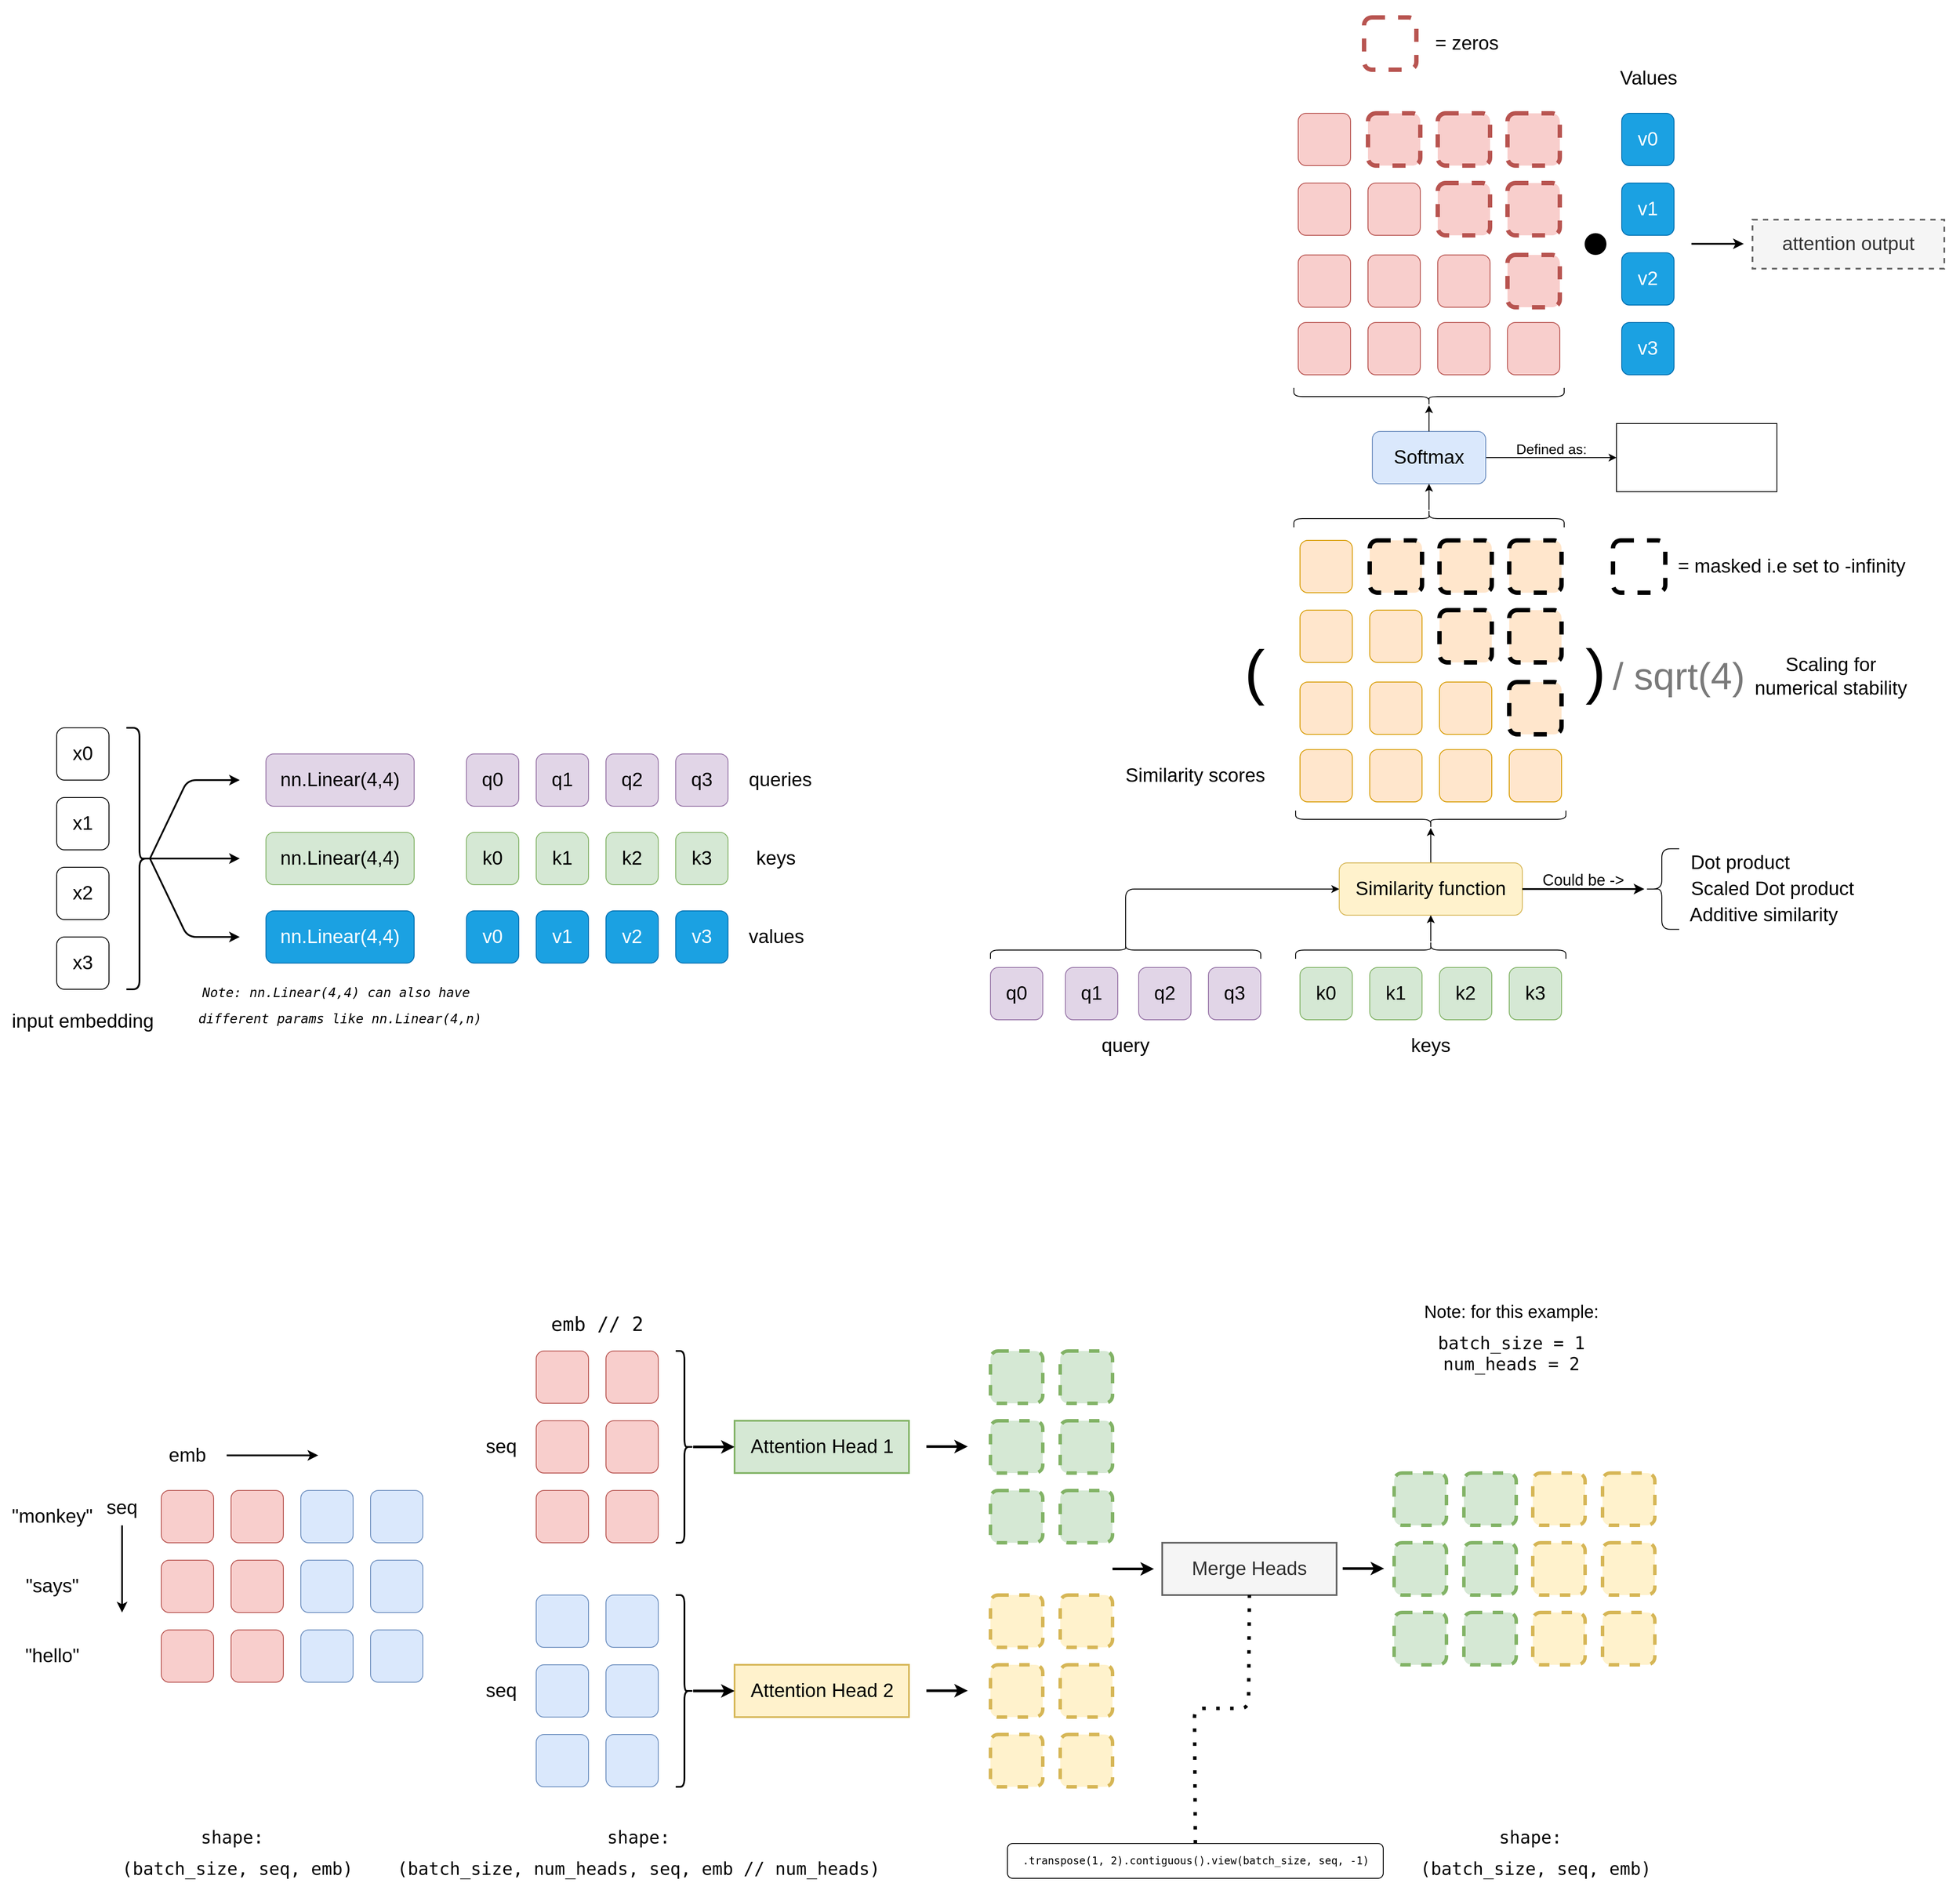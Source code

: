 <mxfile version="13.9.9" type="device"><diagram id="U6a5SQVY2aAp6YMw670A" name="Page-1"><mxGraphModel dx="4544" dy="2732" grid="1" gridSize="10" guides="1" tooltips="1" connect="1" arrows="1" fold="1" page="1" pageScale="1" pageWidth="850" pageHeight="1100" math="0" shadow="0"><root><mxCell id="0"/><mxCell id="1" parent="0"/><mxCell id="C1j43a5pEBbz7fXPKZ20-1" value="&lt;font style=&quot;font-size: 22px&quot;&gt;k1&lt;/font&gt;" style="rounded=1;whiteSpace=wrap;html=1;fillColor=#d5e8d4;strokeColor=#82b366;" parent="1" vertex="1"><mxGeometry x="381" y="280" width="60" height="60" as="geometry"/></mxCell><mxCell id="C1j43a5pEBbz7fXPKZ20-3" value="&lt;font style=&quot;font-size: 22px&quot;&gt;k0&lt;/font&gt;" style="rounded=1;whiteSpace=wrap;html=1;fillColor=#d5e8d4;strokeColor=#82b366;" parent="1" vertex="1"><mxGeometry x="301" y="280" width="60" height="60" as="geometry"/></mxCell><mxCell id="C1j43a5pEBbz7fXPKZ20-4" value="&lt;font style=&quot;font-size: 22px&quot;&gt;k2&lt;/font&gt;" style="rounded=1;whiteSpace=wrap;html=1;fillColor=#d5e8d4;strokeColor=#82b366;" parent="1" vertex="1"><mxGeometry x="461" y="280" width="60" height="60" as="geometry"/></mxCell><mxCell id="C1j43a5pEBbz7fXPKZ20-5" value="&lt;font style=&quot;font-size: 22px&quot;&gt;k3&lt;/font&gt;" style="rounded=1;whiteSpace=wrap;html=1;fillColor=#d5e8d4;strokeColor=#82b366;" parent="1" vertex="1"><mxGeometry x="541" y="280" width="60" height="60" as="geometry"/></mxCell><mxCell id="C1j43a5pEBbz7fXPKZ20-6" value="&lt;font style=&quot;font-size: 22px&quot;&gt;q3&lt;/font&gt;" style="rounded=1;whiteSpace=wrap;html=1;fillColor=#e1d5e7;strokeColor=#9673a6;" parent="1" vertex="1"><mxGeometry x="196" y="280" width="60" height="60" as="geometry"/></mxCell><mxCell id="C1j43a5pEBbz7fXPKZ20-18" value="" style="edgeStyle=orthogonalEdgeStyle;rounded=0;orthogonalLoop=1;jettySize=auto;html=1;" parent="1" source="C1j43a5pEBbz7fXPKZ20-7" target="C1j43a5pEBbz7fXPKZ20-17" edge="1"><mxGeometry relative="1" as="geometry"/></mxCell><mxCell id="C1j43a5pEBbz7fXPKZ20-7" value="&lt;font style=&quot;font-size: 22px&quot;&gt;Similarity function&lt;/font&gt;" style="rounded=1;whiteSpace=wrap;html=1;fillColor=#fff2cc;strokeColor=#d6b656;" parent="1" vertex="1"><mxGeometry x="346" y="160" width="210" height="60" as="geometry"/></mxCell><mxCell id="C1j43a5pEBbz7fXPKZ20-8" value="" style="endArrow=classic;html=1;entryX=0;entryY=0.5;entryDx=0;entryDy=0;exitX=0.1;exitY=0.5;exitDx=0;exitDy=0;exitPerimeter=0;" parent="1" source="CkfL1Dnhs4WvfnL2SdGQ-5" target="C1j43a5pEBbz7fXPKZ20-7" edge="1"><mxGeometry width="50" height="50" relative="1" as="geometry"><mxPoint x="396" y="260" as="sourcePoint"/><mxPoint x="446" y="210" as="targetPoint"/><Array as="points"><mxPoint x="101" y="190"/></Array></mxGeometry></mxCell><mxCell id="C1j43a5pEBbz7fXPKZ20-10" value="" style="edgeStyle=orthogonalEdgeStyle;rounded=0;orthogonalLoop=1;jettySize=auto;html=1;" parent="1" source="C1j43a5pEBbz7fXPKZ20-9" target="C1j43a5pEBbz7fXPKZ20-7" edge="1"><mxGeometry relative="1" as="geometry"/></mxCell><mxCell id="C1j43a5pEBbz7fXPKZ20-9" value="" style="shape=curlyBracket;whiteSpace=wrap;html=1;rounded=1;direction=south;" parent="1" vertex="1"><mxGeometry x="296" y="250" width="310" height="20" as="geometry"/></mxCell><mxCell id="C1j43a5pEBbz7fXPKZ20-12" value="" style="rounded=1;whiteSpace=wrap;html=1;fillColor=#ffe6cc;strokeColor=#d79b00;" parent="1" vertex="1"><mxGeometry x="301" y="30" width="60" height="60" as="geometry"/></mxCell><mxCell id="C1j43a5pEBbz7fXPKZ20-14" value="" style="rounded=1;whiteSpace=wrap;html=1;fillColor=#ffe6cc;strokeColor=#d79b00;" parent="1" vertex="1"><mxGeometry x="381" y="30" width="60" height="60" as="geometry"/></mxCell><mxCell id="C1j43a5pEBbz7fXPKZ20-15" value="" style="rounded=1;whiteSpace=wrap;html=1;fillColor=#ffe6cc;strokeColor=#d79b00;" parent="1" vertex="1"><mxGeometry x="461" y="30" width="60" height="60" as="geometry"/></mxCell><mxCell id="C1j43a5pEBbz7fXPKZ20-16" value="" style="rounded=1;whiteSpace=wrap;html=1;fillColor=#ffe6cc;strokeColor=#d79b00;" parent="1" vertex="1"><mxGeometry x="541" y="30" width="60" height="60" as="geometry"/></mxCell><mxCell id="C1j43a5pEBbz7fXPKZ20-17" value="" style="shape=curlyBracket;whiteSpace=wrap;html=1;rounded=1;direction=north;" parent="1" vertex="1"><mxGeometry x="296" y="100" width="310" height="20" as="geometry"/></mxCell><mxCell id="C1j43a5pEBbz7fXPKZ20-19" value="&lt;font style=&quot;font-size: 22px&quot;&gt;Similarity scores&lt;/font&gt;" style="text;html=1;strokeColor=none;fillColor=none;align=center;verticalAlign=middle;whiteSpace=wrap;rounded=0;" parent="1" vertex="1"><mxGeometry x="86" y="50" width="190" height="20" as="geometry"/></mxCell><mxCell id="C1j43a5pEBbz7fXPKZ20-21" value="&lt;font style=&quot;font-size: 22px&quot;&gt;query&lt;/font&gt;" style="text;html=1;strokeColor=none;fillColor=none;align=center;verticalAlign=middle;whiteSpace=wrap;rounded=0;" parent="1" vertex="1"><mxGeometry x="41" y="360" width="120" height="20" as="geometry"/></mxCell><mxCell id="C1j43a5pEBbz7fXPKZ20-22" value="&lt;font style=&quot;font-size: 22px&quot;&gt;keys&lt;/font&gt;" style="text;html=1;strokeColor=none;fillColor=none;align=center;verticalAlign=middle;whiteSpace=wrap;rounded=0;" parent="1" vertex="1"><mxGeometry x="391" y="360" width="120" height="20" as="geometry"/></mxCell><mxCell id="C1j43a5pEBbz7fXPKZ20-32" value="" style="edgeStyle=orthogonalEdgeStyle;rounded=0;orthogonalLoop=1;jettySize=auto;html=1;" parent="1" source="C1j43a5pEBbz7fXPKZ20-23" target="C1j43a5pEBbz7fXPKZ20-31" edge="1"><mxGeometry relative="1" as="geometry"/></mxCell><mxCell id="C1j43a5pEBbz7fXPKZ20-23" value="&lt;font style=&quot;font-size: 22px&quot;&gt;Softmax&lt;/font&gt;" style="rounded=1;whiteSpace=wrap;html=1;fillColor=#dae8fc;strokeColor=#6c8ebf;" parent="1" vertex="1"><mxGeometry x="384" y="-335" width="130" height="60" as="geometry"/></mxCell><mxCell id="C1j43a5pEBbz7fXPKZ20-24" value="" style="edgeStyle=orthogonalEdgeStyle;rounded=0;orthogonalLoop=1;jettySize=auto;html=1;entryX=0.5;entryY=1;entryDx=0;entryDy=0;" parent="1" source="C1j43a5pEBbz7fXPKZ20-25" target="C1j43a5pEBbz7fXPKZ20-23" edge="1"><mxGeometry relative="1" as="geometry"><mxPoint x="449" y="-275" as="targetPoint"/></mxGeometry></mxCell><mxCell id="C1j43a5pEBbz7fXPKZ20-25" value="" style="shape=curlyBracket;whiteSpace=wrap;html=1;rounded=1;direction=south;" parent="1" vertex="1"><mxGeometry x="294" y="-245" width="310" height="20" as="geometry"/></mxCell><mxCell id="C1j43a5pEBbz7fXPKZ20-31" value="" style="shape=image;verticalLabelPosition=bottom;labelBackgroundColor=#ffffff;verticalAlign=top;aspect=fixed;imageAspect=0;image=https://encrypted-tbn0.gstatic.com/images?q=tbn:ANd9GcTs37_s_vrjgI3x-ypdIEyIBBEuiSQdR1Re_A&amp;usqp=CAU;imageBorder=#000000;" parent="1" vertex="1"><mxGeometry x="664" y="-344.05" width="184" height="78.09" as="geometry"/></mxCell><mxCell id="C1j43a5pEBbz7fXPKZ20-33" value="&lt;font style=&quot;font-size: 22px&quot;&gt;v0&lt;/font&gt;" style="rounded=1;whiteSpace=wrap;html=1;fillColor=#1ba1e2;strokeColor=#006EAF;fontColor=#ffffff;" parent="1" vertex="1"><mxGeometry x="670" y="-700" width="60" height="60" as="geometry"/></mxCell><mxCell id="C1j43a5pEBbz7fXPKZ20-34" value="&lt;font style=&quot;font-size: 22px&quot;&gt;v1&lt;/font&gt;" style="rounded=1;whiteSpace=wrap;html=1;fillColor=#1ba1e2;strokeColor=#006EAF;fontColor=#ffffff;" parent="1" vertex="1"><mxGeometry x="670" y="-620" width="60" height="60" as="geometry"/></mxCell><mxCell id="C1j43a5pEBbz7fXPKZ20-35" value="&lt;font style=&quot;font-size: 22px&quot;&gt;v2&lt;/font&gt;" style="rounded=1;whiteSpace=wrap;html=1;fillColor=#1ba1e2;strokeColor=#006EAF;fontColor=#ffffff;" parent="1" vertex="1"><mxGeometry x="670" y="-540" width="60" height="60" as="geometry"/></mxCell><mxCell id="C1j43a5pEBbz7fXPKZ20-36" value="&lt;font style=&quot;font-size: 22px&quot;&gt;v3&lt;/font&gt;" style="rounded=1;whiteSpace=wrap;html=1;fillColor=#1ba1e2;strokeColor=#006EAF;fontColor=#ffffff;" parent="1" vertex="1"><mxGeometry x="670" y="-460" width="60" height="60" as="geometry"/></mxCell><mxCell id="C1j43a5pEBbz7fXPKZ20-37" value="&lt;font style=&quot;font-size: 22px&quot;&gt;Values&lt;/font&gt;" style="text;html=1;strokeColor=none;fillColor=none;align=center;verticalAlign=middle;whiteSpace=wrap;rounded=0;" parent="1" vertex="1"><mxGeometry x="606" y="-750" width="190" height="20" as="geometry"/></mxCell><mxCell id="C1j43a5pEBbz7fXPKZ20-62" value="" style="endArrow=classic;html=1;strokeWidth=2;" parent="1" edge="1"><mxGeometry width="50" height="50" relative="1" as="geometry"><mxPoint x="750" y="-550.3" as="sourcePoint"/><mxPoint x="810" y="-550.3" as="targetPoint"/></mxGeometry></mxCell><mxCell id="C1j43a5pEBbz7fXPKZ20-63" value="&lt;font style=&quot;font-size: 22px&quot;&gt;attention output&lt;/font&gt;" style="text;html=1;fillColor=#f5f5f5;align=center;verticalAlign=middle;whiteSpace=wrap;rounded=0;dashed=1;strokeColor=#666666;strokeWidth=2;fontColor=#333333;" parent="1" vertex="1"><mxGeometry x="820" y="-578" width="220" height="56.25" as="geometry"/></mxCell><mxCell id="C1j43a5pEBbz7fXPKZ20-64" value="" style="edgeStyle=orthogonalEdgeStyle;rounded=0;orthogonalLoop=1;jettySize=auto;html=1;exitX=0.5;exitY=0;exitDx=0;exitDy=0;" parent="1" source="C1j43a5pEBbz7fXPKZ20-23" target="C1j43a5pEBbz7fXPKZ20-65" edge="1"><mxGeometry relative="1" as="geometry"><mxPoint x="449" y="-355" as="sourcePoint"/></mxGeometry></mxCell><mxCell id="C1j43a5pEBbz7fXPKZ20-65" value="" style="shape=curlyBracket;whiteSpace=wrap;html=1;rounded=1;direction=north;" parent="1" vertex="1"><mxGeometry x="294" y="-385" width="310" height="20" as="geometry"/></mxCell><mxCell id="C1j43a5pEBbz7fXPKZ20-66" value="" style="endArrow=classic;html=1;strokeWidth=2;exitX=1;exitY=0.5;exitDx=0;exitDy=0;" parent="1" source="C1j43a5pEBbz7fXPKZ20-7" target="C1j43a5pEBbz7fXPKZ20-67" edge="1"><mxGeometry width="50" height="50" relative="1" as="geometry"><mxPoint x="906" y="130" as="sourcePoint"/><mxPoint x="666" y="190" as="targetPoint"/></mxGeometry></mxCell><mxCell id="C1j43a5pEBbz7fXPKZ20-67" value="" style="shape=curlyBracket;whiteSpace=wrap;html=1;rounded=1;direction=east;size=0.5;" parent="1" vertex="1"><mxGeometry x="696" y="143.75" width="40" height="92.5" as="geometry"/></mxCell><mxCell id="C1j43a5pEBbz7fXPKZ20-68" value="&lt;font style=&quot;font-size: 22px&quot;&gt;Dot product&lt;/font&gt;" style="text;html=1;strokeColor=none;fillColor=none;align=center;verticalAlign=middle;whiteSpace=wrap;rounded=0;dashed=1;" parent="1" vertex="1"><mxGeometry x="736" y="150" width="140" height="20" as="geometry"/></mxCell><mxCell id="C1j43a5pEBbz7fXPKZ20-69" value="&lt;font style=&quot;font-size: 22px&quot;&gt;Scaled Dot product&lt;/font&gt;" style="text;html=1;strokeColor=none;fillColor=none;align=center;verticalAlign=middle;whiteSpace=wrap;rounded=0;dashed=1;" parent="1" vertex="1"><mxGeometry x="726" y="180" width="234" height="20" as="geometry"/></mxCell><mxCell id="C1j43a5pEBbz7fXPKZ20-70" value="&lt;font style=&quot;font-size: 22px&quot;&gt;Additive similarity&lt;/font&gt;" style="text;html=1;strokeColor=none;fillColor=none;align=center;verticalAlign=middle;whiteSpace=wrap;rounded=0;dashed=1;" parent="1" vertex="1"><mxGeometry x="716" y="210" width="234" height="20" as="geometry"/></mxCell><mxCell id="C1j43a5pEBbz7fXPKZ20-71" value="&lt;font style=&quot;font-size: 18px&quot;&gt;Could be -&amp;gt;&lt;/font&gt;" style="text;html=1;strokeColor=none;fillColor=none;align=center;verticalAlign=middle;whiteSpace=wrap;rounded=0;dashed=1;" parent="1" vertex="1"><mxGeometry x="566" y="170" width="120" height="20" as="geometry"/></mxCell><mxCell id="C1j43a5pEBbz7fXPKZ20-72" value="&lt;font style=&quot;font-size: 16px&quot;&gt;Defined as:&lt;/font&gt;" style="text;html=1;strokeColor=none;fillColor=none;align=center;verticalAlign=middle;whiteSpace=wrap;rounded=0;dashed=1;" parent="1" vertex="1"><mxGeometry x="546.5" y="-325" width="85" height="20" as="geometry"/></mxCell><mxCell id="C1j43a5pEBbz7fXPKZ20-73" value="" style="rounded=0;whiteSpace=wrap;html=1;dashed=1;strokeWidth=2;fillColor=none;strokeColor=none;" parent="1" vertex="1"><mxGeometry x="-80" y="-830" width="1137" height="1240" as="geometry"/></mxCell><mxCell id="CkfL1Dnhs4WvfnL2SdGQ-1" value="&lt;font style=&quot;font-size: 22px&quot;&gt;q2&lt;/font&gt;" style="rounded=1;whiteSpace=wrap;html=1;fillColor=#e1d5e7;strokeColor=#9673a6;" parent="1" vertex="1"><mxGeometry x="116" y="280" width="60" height="60" as="geometry"/></mxCell><mxCell id="CkfL1Dnhs4WvfnL2SdGQ-2" value="&lt;font style=&quot;font-size: 22px&quot;&gt;q1&lt;/font&gt;" style="rounded=1;whiteSpace=wrap;html=1;fillColor=#e1d5e7;strokeColor=#9673a6;" parent="1" vertex="1"><mxGeometry x="32" y="280" width="60" height="60" as="geometry"/></mxCell><mxCell id="CkfL1Dnhs4WvfnL2SdGQ-3" value="&lt;font style=&quot;font-size: 22px&quot;&gt;q0&lt;/font&gt;" style="rounded=1;whiteSpace=wrap;html=1;fillColor=#e1d5e7;strokeColor=#9673a6;" parent="1" vertex="1"><mxGeometry x="-54" y="280" width="60" height="60" as="geometry"/></mxCell><mxCell id="CkfL1Dnhs4WvfnL2SdGQ-5" value="" style="shape=curlyBracket;whiteSpace=wrap;html=1;rounded=1;direction=south;" parent="1" vertex="1"><mxGeometry x="-54" y="250" width="310" height="20" as="geometry"/></mxCell><mxCell id="CkfL1Dnhs4WvfnL2SdGQ-7" value="&lt;font style=&quot;font-size: 22px&quot;&gt;x3&lt;/font&gt;" style="rounded=1;whiteSpace=wrap;html=1;direction=south;" parent="1" vertex="1"><mxGeometry x="-1125" y="245" width="60" height="60" as="geometry"/></mxCell><mxCell id="CkfL1Dnhs4WvfnL2SdGQ-8" value="&lt;font style=&quot;font-size: 22px&quot;&gt;x2&lt;/font&gt;" style="rounded=1;whiteSpace=wrap;html=1;direction=south;" parent="1" vertex="1"><mxGeometry x="-1125" y="165" width="60" height="60" as="geometry"/></mxCell><mxCell id="CkfL1Dnhs4WvfnL2SdGQ-9" value="&lt;font style=&quot;font-size: 22px&quot;&gt;x1&lt;/font&gt;" style="rounded=1;whiteSpace=wrap;html=1;direction=south;" parent="1" vertex="1"><mxGeometry x="-1125" y="85" width="60" height="60" as="geometry"/></mxCell><mxCell id="CkfL1Dnhs4WvfnL2SdGQ-10" value="&lt;font style=&quot;font-size: 22px&quot;&gt;x0&lt;/font&gt;" style="rounded=1;whiteSpace=wrap;html=1;direction=south;" parent="1" vertex="1"><mxGeometry x="-1125" y="5" width="60" height="60" as="geometry"/></mxCell><mxCell id="CkfL1Dnhs4WvfnL2SdGQ-19" value="&lt;font style=&quot;font-size: 22px&quot;&gt;v0&lt;/font&gt;" style="rounded=1;whiteSpace=wrap;html=1;fillColor=#1ba1e2;strokeColor=#006EAF;fontColor=#ffffff;" parent="1" vertex="1"><mxGeometry x="-655" y="215" width="60" height="60" as="geometry"/></mxCell><mxCell id="CkfL1Dnhs4WvfnL2SdGQ-20" value="&lt;font style=&quot;font-size: 22px&quot;&gt;v1&lt;/font&gt;" style="rounded=1;whiteSpace=wrap;html=1;fillColor=#1ba1e2;strokeColor=#006EAF;fontColor=#ffffff;" parent="1" vertex="1"><mxGeometry x="-575" y="215" width="60" height="60" as="geometry"/></mxCell><mxCell id="CkfL1Dnhs4WvfnL2SdGQ-21" value="&lt;font style=&quot;font-size: 22px&quot;&gt;v2&lt;/font&gt;" style="rounded=1;whiteSpace=wrap;html=1;fillColor=#1ba1e2;strokeColor=#006EAF;fontColor=#ffffff;" parent="1" vertex="1"><mxGeometry x="-495" y="215" width="60" height="60" as="geometry"/></mxCell><mxCell id="CkfL1Dnhs4WvfnL2SdGQ-22" value="&lt;font style=&quot;font-size: 22px&quot;&gt;v3&lt;/font&gt;" style="rounded=1;whiteSpace=wrap;html=1;fillColor=#1ba1e2;strokeColor=#006EAF;fontColor=#ffffff;" parent="1" vertex="1"><mxGeometry x="-415" y="215" width="60" height="60" as="geometry"/></mxCell><mxCell id="CkfL1Dnhs4WvfnL2SdGQ-23" value="&lt;font style=&quot;font-size: 22px&quot;&gt;k1&lt;/font&gt;" style="rounded=1;whiteSpace=wrap;html=1;fillColor=#d5e8d4;strokeColor=#82b366;" parent="1" vertex="1"><mxGeometry x="-575" y="125" width="60" height="60" as="geometry"/></mxCell><mxCell id="CkfL1Dnhs4WvfnL2SdGQ-24" value="&lt;font style=&quot;font-size: 22px&quot;&gt;k0&lt;/font&gt;" style="rounded=1;whiteSpace=wrap;html=1;fillColor=#d5e8d4;strokeColor=#82b366;" parent="1" vertex="1"><mxGeometry x="-655" y="125" width="60" height="60" as="geometry"/></mxCell><mxCell id="CkfL1Dnhs4WvfnL2SdGQ-25" value="&lt;font style=&quot;font-size: 22px&quot;&gt;k2&lt;/font&gt;" style="rounded=1;whiteSpace=wrap;html=1;fillColor=#d5e8d4;strokeColor=#82b366;" parent="1" vertex="1"><mxGeometry x="-495" y="125" width="60" height="60" as="geometry"/></mxCell><mxCell id="CkfL1Dnhs4WvfnL2SdGQ-26" value="&lt;font style=&quot;font-size: 22px&quot;&gt;k3&lt;/font&gt;" style="rounded=1;whiteSpace=wrap;html=1;fillColor=#d5e8d4;strokeColor=#82b366;" parent="1" vertex="1"><mxGeometry x="-415" y="125" width="60" height="60" as="geometry"/></mxCell><mxCell id="CkfL1Dnhs4WvfnL2SdGQ-27" value="&lt;font style=&quot;font-size: 22px&quot;&gt;q3&lt;/font&gt;" style="rounded=1;whiteSpace=wrap;html=1;fillColor=#e1d5e7;strokeColor=#9673a6;" parent="1" vertex="1"><mxGeometry x="-415" y="35" width="60" height="60" as="geometry"/></mxCell><mxCell id="CkfL1Dnhs4WvfnL2SdGQ-28" value="&lt;font style=&quot;font-size: 22px&quot;&gt;q2&lt;/font&gt;" style="rounded=1;whiteSpace=wrap;html=1;fillColor=#e1d5e7;strokeColor=#9673a6;" parent="1" vertex="1"><mxGeometry x="-495" y="35" width="60" height="60" as="geometry"/></mxCell><mxCell id="CkfL1Dnhs4WvfnL2SdGQ-29" value="&lt;font style=&quot;font-size: 22px&quot;&gt;q1&lt;/font&gt;" style="rounded=1;whiteSpace=wrap;html=1;fillColor=#e1d5e7;strokeColor=#9673a6;" parent="1" vertex="1"><mxGeometry x="-575" y="35" width="60" height="60" as="geometry"/></mxCell><mxCell id="CkfL1Dnhs4WvfnL2SdGQ-30" value="&lt;font style=&quot;font-size: 22px&quot;&gt;q0&lt;/font&gt;" style="rounded=1;whiteSpace=wrap;html=1;fillColor=#e1d5e7;strokeColor=#9673a6;" parent="1" vertex="1"><mxGeometry x="-655" y="35" width="60" height="60" as="geometry"/></mxCell><mxCell id="CkfL1Dnhs4WvfnL2SdGQ-31" value="&lt;span style=&quot;font-size: 22px&quot;&gt;nn.Linear(4,4)&lt;/span&gt;" style="rounded=1;whiteSpace=wrap;html=1;fillColor=#e1d5e7;strokeColor=#9673a6;" parent="1" vertex="1"><mxGeometry x="-885" y="35" width="170" height="60" as="geometry"/></mxCell><mxCell id="CkfL1Dnhs4WvfnL2SdGQ-33" value="&lt;span style=&quot;font-size: 22px&quot;&gt;nn.Linear(4,4)&lt;/span&gt;" style="rounded=1;whiteSpace=wrap;html=1;fillColor=#d5e8d4;strokeColor=#82b366;" parent="1" vertex="1"><mxGeometry x="-885" y="125" width="170" height="60" as="geometry"/></mxCell><mxCell id="CkfL1Dnhs4WvfnL2SdGQ-34" value="&lt;span style=&quot;font-size: 22px&quot;&gt;nn.Linear(4,4)&lt;/span&gt;" style="rounded=1;whiteSpace=wrap;html=1;fillColor=#1ba1e2;strokeColor=#006EAF;fontColor=#ffffff;" parent="1" vertex="1"><mxGeometry x="-885" y="215" width="170" height="60" as="geometry"/></mxCell><mxCell id="CkfL1Dnhs4WvfnL2SdGQ-35" value="" style="shape=curlyBracket;whiteSpace=wrap;html=1;rounded=1;direction=west;strokeWidth=2;" parent="1" vertex="1"><mxGeometry x="-1045" y="5" width="30" height="300" as="geometry"/></mxCell><mxCell id="CkfL1Dnhs4WvfnL2SdGQ-36" value="" style="endArrow=classic;html=1;exitX=0.1;exitY=0.5;exitDx=0;exitDy=0;exitPerimeter=0;strokeWidth=2;" parent="1" source="CkfL1Dnhs4WvfnL2SdGQ-35" edge="1"><mxGeometry width="50" height="50" relative="1" as="geometry"><mxPoint x="-815" y="255" as="sourcePoint"/><mxPoint x="-915" y="65" as="targetPoint"/><Array as="points"><mxPoint x="-975" y="65"/></Array></mxGeometry></mxCell><mxCell id="CkfL1Dnhs4WvfnL2SdGQ-37" value="" style="endArrow=classic;html=1;exitX=0.1;exitY=0.5;exitDx=0;exitDy=0;exitPerimeter=0;strokeWidth=2;" parent="1" source="CkfL1Dnhs4WvfnL2SdGQ-35" edge="1"><mxGeometry width="50" height="50" relative="1" as="geometry"><mxPoint x="-815" y="255" as="sourcePoint"/><mxPoint x="-915" y="155" as="targetPoint"/></mxGeometry></mxCell><mxCell id="CkfL1Dnhs4WvfnL2SdGQ-38" value="" style="endArrow=classic;html=1;strokeWidth=2;exitX=0.1;exitY=0.5;exitDx=0;exitDy=0;exitPerimeter=0;" parent="1" source="CkfL1Dnhs4WvfnL2SdGQ-35" edge="1"><mxGeometry width="50" height="50" relative="1" as="geometry"><mxPoint x="-1022" y="155" as="sourcePoint"/><mxPoint x="-915" y="245" as="targetPoint"/><Array as="points"><mxPoint x="-975" y="245"/></Array></mxGeometry></mxCell><mxCell id="CkfL1Dnhs4WvfnL2SdGQ-39" value="&lt;font style=&quot;font-size: 22px&quot;&gt;input embedding&lt;br&gt;&lt;br&gt;&lt;/font&gt;" style="text;html=1;strokeColor=none;fillColor=none;align=center;verticalAlign=middle;whiteSpace=wrap;rounded=0;" parent="1" vertex="1"><mxGeometry x="-1185" y="330" width="180" height="50" as="geometry"/></mxCell><mxCell id="CkfL1Dnhs4WvfnL2SdGQ-40" value="&lt;font style=&quot;font-size: 22px&quot;&gt;values&lt;/font&gt;" style="text;html=1;strokeColor=none;fillColor=none;align=center;verticalAlign=middle;whiteSpace=wrap;rounded=0;" parent="1" vertex="1"><mxGeometry x="-347.5" y="235" width="95" height="20" as="geometry"/></mxCell><mxCell id="CkfL1Dnhs4WvfnL2SdGQ-41" value="&lt;font style=&quot;font-size: 22px&quot;&gt;queries&lt;/font&gt;" style="text;html=1;strokeColor=none;fillColor=none;align=center;verticalAlign=middle;whiteSpace=wrap;rounded=0;" parent="1" vertex="1"><mxGeometry x="-355" y="55" width="120" height="20" as="geometry"/></mxCell><mxCell id="CkfL1Dnhs4WvfnL2SdGQ-42" value="&lt;font style=&quot;font-size: 22px&quot;&gt;keys&lt;/font&gt;" style="text;html=1;strokeColor=none;fillColor=none;align=center;verticalAlign=middle;whiteSpace=wrap;rounded=0;" parent="1" vertex="1"><mxGeometry x="-360" y="145" width="120" height="20" as="geometry"/></mxCell><mxCell id="CkfL1Dnhs4WvfnL2SdGQ-45" value="" style="rounded=0;whiteSpace=wrap;html=1;dashed=1;strokeWidth=2;fillColor=none;strokeColor=none;" parent="1" vertex="1"><mxGeometry x="-1190" y="-20" width="950" height="400" as="geometry"/></mxCell><mxCell id="CkfL1Dnhs4WvfnL2SdGQ-47" value="&lt;pre&gt;&lt;font size=&quot;1&quot;&gt;&lt;i style=&quot;font-size: 15px&quot;&gt;Note: nn.Linear(4,4) can also have &lt;/i&gt;&lt;/font&gt;&lt;/pre&gt;&lt;pre&gt;&lt;font size=&quot;1&quot;&gt;&lt;i style=&quot;font-size: 15px&quot;&gt;different params like nn.Linear(4,n)&lt;/i&gt;&lt;/font&gt;&lt;/pre&gt;" style="text;html=1;strokeColor=none;fillColor=none;align=center;verticalAlign=middle;whiteSpace=wrap;rounded=0;" parent="1" vertex="1"><mxGeometry x="-973.75" y="292.5" width="347.5" height="60" as="geometry"/></mxCell><mxCell id="CkfL1Dnhs4WvfnL2SdGQ-48" value="&lt;font style=&quot;font-size: 70px&quot;&gt;(&lt;/font&gt;" style="text;html=1;strokeColor=none;fillColor=none;align=center;verticalAlign=middle;whiteSpace=wrap;rounded=0;" parent="1" vertex="1"><mxGeometry x="228.5" y="-100" width="40" height="80" as="geometry"/></mxCell><mxCell id="CkfL1Dnhs4WvfnL2SdGQ-49" value="&lt;font style=&quot;font-size: 70px&quot;&gt;)&lt;/font&gt;" style="text;html=1;strokeColor=none;fillColor=none;align=center;verticalAlign=middle;whiteSpace=wrap;rounded=0;direction=west;" parent="1" vertex="1"><mxGeometry x="620" y="-96.25" width="40" height="70" as="geometry"/></mxCell><mxCell id="CkfL1Dnhs4WvfnL2SdGQ-50" value="&lt;font style=&quot;font-size: 44px&quot; color=&quot;#7a7a7a&quot;&gt;/ sqrt(4)&lt;/font&gt;" style="text;html=1;strokeColor=none;fillColor=none;align=center;verticalAlign=middle;whiteSpace=wrap;rounded=0;" parent="1" vertex="1"><mxGeometry x="642.5" y="-83.75" width="185" height="60" as="geometry"/></mxCell><mxCell id="CkfL1Dnhs4WvfnL2SdGQ-51" value="&lt;font style=&quot;font-size: 22px&quot;&gt;Scaling for numerical stability&lt;/font&gt;" style="text;html=1;strokeColor=none;fillColor=none;align=center;verticalAlign=middle;whiteSpace=wrap;rounded=0;" parent="1" vertex="1"><mxGeometry x="815" y="-83.75" width="190" height="60" as="geometry"/></mxCell><mxCell id="CkfL1Dnhs4WvfnL2SdGQ-52" value="" style="rounded=1;whiteSpace=wrap;html=1;fillColor=#dae8fc;strokeColor=#6c8ebf;" parent="1" vertex="1"><mxGeometry x="-765" y="880" width="60" height="60" as="geometry"/></mxCell><mxCell id="CkfL1Dnhs4WvfnL2SdGQ-53" value="" style="rounded=1;whiteSpace=wrap;html=1;fillColor=#dae8fc;strokeColor=#6c8ebf;" parent="1" vertex="1"><mxGeometry x="-845" y="880" width="60" height="60" as="geometry"/></mxCell><mxCell id="CkfL1Dnhs4WvfnL2SdGQ-54" value="" style="rounded=1;whiteSpace=wrap;html=1;fillColor=#f8cecc;strokeColor=#b85450;" parent="1" vertex="1"><mxGeometry x="-925" y="880" width="60" height="60" as="geometry"/></mxCell><mxCell id="CkfL1Dnhs4WvfnL2SdGQ-55" value="" style="rounded=1;whiteSpace=wrap;html=1;fillColor=#f8cecc;strokeColor=#b85450;" parent="1" vertex="1"><mxGeometry x="-1005" y="880" width="60" height="60" as="geometry"/></mxCell><mxCell id="CkfL1Dnhs4WvfnL2SdGQ-56" value="" style="rounded=1;whiteSpace=wrap;html=1;fillColor=#dae8fc;strokeColor=#6c8ebf;" parent="1" vertex="1"><mxGeometry x="-765" y="960" width="60" height="60" as="geometry"/></mxCell><mxCell id="CkfL1Dnhs4WvfnL2SdGQ-57" value="" style="rounded=1;whiteSpace=wrap;html=1;fillColor=#dae8fc;strokeColor=#6c8ebf;" parent="1" vertex="1"><mxGeometry x="-845" y="960" width="60" height="60" as="geometry"/></mxCell><mxCell id="CkfL1Dnhs4WvfnL2SdGQ-58" value="" style="rounded=1;whiteSpace=wrap;html=1;fillColor=#f8cecc;strokeColor=#b85450;" parent="1" vertex="1"><mxGeometry x="-925" y="960" width="60" height="60" as="geometry"/></mxCell><mxCell id="CkfL1Dnhs4WvfnL2SdGQ-59" value="" style="rounded=1;whiteSpace=wrap;html=1;fillColor=#f8cecc;strokeColor=#b85450;" parent="1" vertex="1"><mxGeometry x="-1005" y="960" width="60" height="60" as="geometry"/></mxCell><mxCell id="CkfL1Dnhs4WvfnL2SdGQ-60" value="" style="rounded=1;whiteSpace=wrap;html=1;fillColor=#dae8fc;strokeColor=#6c8ebf;" parent="1" vertex="1"><mxGeometry x="-765" y="1040" width="60" height="60" as="geometry"/></mxCell><mxCell id="CkfL1Dnhs4WvfnL2SdGQ-61" value="" style="rounded=1;whiteSpace=wrap;html=1;fillColor=#dae8fc;strokeColor=#6c8ebf;" parent="1" vertex="1"><mxGeometry x="-845" y="1040" width="60" height="60" as="geometry"/></mxCell><mxCell id="CkfL1Dnhs4WvfnL2SdGQ-62" value="" style="rounded=1;whiteSpace=wrap;html=1;fillColor=#f8cecc;strokeColor=#b85450;" parent="1" vertex="1"><mxGeometry x="-925" y="1040" width="60" height="60" as="geometry"/></mxCell><mxCell id="CkfL1Dnhs4WvfnL2SdGQ-63" value="" style="rounded=1;whiteSpace=wrap;html=1;fillColor=#f8cecc;strokeColor=#b85450;" parent="1" vertex="1"><mxGeometry x="-1005" y="1040" width="60" height="60" as="geometry"/></mxCell><mxCell id="CkfL1Dnhs4WvfnL2SdGQ-68" value="&lt;font style=&quot;font-size: 22px&quot;&gt;seq&lt;/font&gt;" style="text;html=1;strokeColor=none;fillColor=none;align=center;verticalAlign=middle;whiteSpace=wrap;rounded=0;direction=west;" parent="1" vertex="1"><mxGeometry x="-1070" y="890" width="40" height="20" as="geometry"/></mxCell><mxCell id="CkfL1Dnhs4WvfnL2SdGQ-69" value="" style="endArrow=classic;html=1;strokeWidth=2;" parent="1" edge="1"><mxGeometry width="50" height="50" relative="1" as="geometry"><mxPoint x="-1050" y="920" as="sourcePoint"/><mxPoint x="-1050" y="1020" as="targetPoint"/></mxGeometry></mxCell><mxCell id="CkfL1Dnhs4WvfnL2SdGQ-70" value="&lt;font style=&quot;font-size: 22px&quot;&gt;emb&lt;/font&gt;" style="text;html=1;strokeColor=none;fillColor=none;align=center;verticalAlign=middle;whiteSpace=wrap;rounded=0;direction=west;" parent="1" vertex="1"><mxGeometry x="-995" y="830" width="40" height="20" as="geometry"/></mxCell><mxCell id="CkfL1Dnhs4WvfnL2SdGQ-71" value="" style="endArrow=classic;html=1;strokeWidth=2;" parent="1" edge="1"><mxGeometry width="50" height="50" relative="1" as="geometry"><mxPoint x="-930" y="839.76" as="sourcePoint"/><mxPoint x="-825" y="839.76" as="targetPoint"/></mxGeometry></mxCell><mxCell id="CkfL1Dnhs4WvfnL2SdGQ-196" value="" style="rounded=1;whiteSpace=wrap;html=1;fillColor=#dae8fc;strokeColor=#6c8ebf;" parent="1" vertex="1"><mxGeometry x="-495" y="1000" width="60" height="60" as="geometry"/></mxCell><mxCell id="CkfL1Dnhs4WvfnL2SdGQ-197" value="" style="rounded=1;whiteSpace=wrap;html=1;fillColor=#dae8fc;strokeColor=#6c8ebf;" parent="1" vertex="1"><mxGeometry x="-575" y="1000" width="60" height="60" as="geometry"/></mxCell><mxCell id="CkfL1Dnhs4WvfnL2SdGQ-198" value="" style="rounded=1;whiteSpace=wrap;html=1;fillColor=#dae8fc;strokeColor=#6c8ebf;" parent="1" vertex="1"><mxGeometry x="-495" y="1080" width="60" height="60" as="geometry"/></mxCell><mxCell id="CkfL1Dnhs4WvfnL2SdGQ-199" value="" style="rounded=1;whiteSpace=wrap;html=1;fillColor=#dae8fc;strokeColor=#6c8ebf;" parent="1" vertex="1"><mxGeometry x="-575" y="1080" width="60" height="60" as="geometry"/></mxCell><mxCell id="CkfL1Dnhs4WvfnL2SdGQ-200" value="" style="rounded=1;whiteSpace=wrap;html=1;fillColor=#dae8fc;strokeColor=#6c8ebf;" parent="1" vertex="1"><mxGeometry x="-495" y="1160" width="60" height="60" as="geometry"/></mxCell><mxCell id="CkfL1Dnhs4WvfnL2SdGQ-201" value="" style="rounded=1;whiteSpace=wrap;html=1;fillColor=#dae8fc;strokeColor=#6c8ebf;" parent="1" vertex="1"><mxGeometry x="-575" y="1160" width="60" height="60" as="geometry"/></mxCell><mxCell id="CkfL1Dnhs4WvfnL2SdGQ-202" value="" style="rounded=1;whiteSpace=wrap;html=1;fillColor=#f8cecc;strokeColor=#b85450;" parent="1" vertex="1"><mxGeometry x="-495" y="720" width="60" height="60" as="geometry"/></mxCell><mxCell id="CkfL1Dnhs4WvfnL2SdGQ-203" value="" style="rounded=1;whiteSpace=wrap;html=1;fillColor=#f8cecc;strokeColor=#b85450;" parent="1" vertex="1"><mxGeometry x="-575" y="720" width="60" height="60" as="geometry"/></mxCell><mxCell id="CkfL1Dnhs4WvfnL2SdGQ-204" value="" style="rounded=1;whiteSpace=wrap;html=1;fillColor=#f8cecc;strokeColor=#b85450;" parent="1" vertex="1"><mxGeometry x="-495" y="800" width="60" height="60" as="geometry"/></mxCell><mxCell id="CkfL1Dnhs4WvfnL2SdGQ-205" value="" style="rounded=1;whiteSpace=wrap;html=1;fillColor=#f8cecc;strokeColor=#b85450;" parent="1" vertex="1"><mxGeometry x="-575" y="800" width="60" height="60" as="geometry"/></mxCell><mxCell id="CkfL1Dnhs4WvfnL2SdGQ-206" value="" style="rounded=1;whiteSpace=wrap;html=1;fillColor=#f8cecc;strokeColor=#b85450;" parent="1" vertex="1"><mxGeometry x="-495" y="880" width="60" height="60" as="geometry"/></mxCell><mxCell id="CkfL1Dnhs4WvfnL2SdGQ-207" value="" style="rounded=1;whiteSpace=wrap;html=1;fillColor=#f8cecc;strokeColor=#b85450;" parent="1" vertex="1"><mxGeometry x="-575" y="880" width="60" height="60" as="geometry"/></mxCell><mxCell id="CkfL1Dnhs4WvfnL2SdGQ-208" value="&lt;pre&gt;&lt;font style=&quot;font-size: 22px&quot;&gt;emb // 2&lt;/font&gt;&lt;/pre&gt;" style="text;html=1;strokeColor=none;fillColor=none;align=center;verticalAlign=middle;whiteSpace=wrap;rounded=0;direction=west;" parent="1" vertex="1"><mxGeometry x="-560" y="680" width="110" height="20" as="geometry"/></mxCell><mxCell id="CkfL1Dnhs4WvfnL2SdGQ-210" value="&lt;font style=&quot;font-size: 22px&quot;&gt;seq&lt;/font&gt;" style="text;html=1;strokeColor=none;fillColor=none;align=center;verticalAlign=middle;whiteSpace=wrap;rounded=0;direction=west;" parent="1" vertex="1"><mxGeometry x="-635" y="820" width="40" height="20" as="geometry"/></mxCell><mxCell id="CkfL1Dnhs4WvfnL2SdGQ-211" value="&lt;font style=&quot;font-size: 22px&quot;&gt;seq&lt;/font&gt;" style="text;html=1;strokeColor=none;fillColor=none;align=center;verticalAlign=middle;whiteSpace=wrap;rounded=0;direction=west;" parent="1" vertex="1"><mxGeometry x="-635" y="1100" width="40" height="20" as="geometry"/></mxCell><mxCell id="CkfL1Dnhs4WvfnL2SdGQ-212" value="&lt;font style=&quot;font-size: 22px&quot;&gt;Attention Head 1&lt;/font&gt;" style="rounded=0;whiteSpace=wrap;html=1;strokeWidth=2;fillColor=#d5e8d4;strokeColor=#82b366;" parent="1" vertex="1"><mxGeometry x="-347.5" y="800" width="200" height="60" as="geometry"/></mxCell><mxCell id="CkfL1Dnhs4WvfnL2SdGQ-213" value="&lt;font style=&quot;font-size: 22px&quot;&gt;Attention Head 2&lt;/font&gt;" style="rounded=0;whiteSpace=wrap;html=1;strokeWidth=2;fillColor=#fff2cc;strokeColor=#d6b656;" parent="1" vertex="1"><mxGeometry x="-347.5" y="1080" width="200" height="60" as="geometry"/></mxCell><mxCell id="CkfL1Dnhs4WvfnL2SdGQ-215" value="&lt;font style=&quot;font-size: 20px&quot;&gt;Note: for this example:&lt;br&gt;&lt;/font&gt;&lt;pre&gt;&lt;font style=&quot;font-size: 20px&quot;&gt;batch_size = 1&lt;br&gt;&lt;/font&gt;&lt;font style=&quot;font-size: 20px&quot;&gt;num_heads = 2&lt;/font&gt;&lt;/pre&gt;" style="text;html=1;strokeColor=none;fillColor=none;align=center;verticalAlign=middle;whiteSpace=wrap;rounded=0;" parent="1" vertex="1"><mxGeometry x="371" y="670" width="345" height="80" as="geometry"/></mxCell><mxCell id="CkfL1Dnhs4WvfnL2SdGQ-218" value="" style="edgeStyle=orthogonalEdgeStyle;rounded=0;orthogonalLoop=1;jettySize=auto;html=1;strokeWidth=3;" parent="1" source="CkfL1Dnhs4WvfnL2SdGQ-216" target="CkfL1Dnhs4WvfnL2SdGQ-212" edge="1"><mxGeometry relative="1" as="geometry"/></mxCell><mxCell id="CkfL1Dnhs4WvfnL2SdGQ-216" value="" style="shape=curlyBracket;whiteSpace=wrap;html=1;rounded=1;strokeWidth=2;direction=west;" parent="1" vertex="1"><mxGeometry x="-415" y="720" width="20" height="220" as="geometry"/></mxCell><mxCell id="CkfL1Dnhs4WvfnL2SdGQ-220" value="" style="edgeStyle=orthogonalEdgeStyle;rounded=0;orthogonalLoop=1;jettySize=auto;html=1;strokeWidth=3;" parent="1" source="CkfL1Dnhs4WvfnL2SdGQ-219" target="CkfL1Dnhs4WvfnL2SdGQ-213" edge="1"><mxGeometry relative="1" as="geometry"/></mxCell><mxCell id="CkfL1Dnhs4WvfnL2SdGQ-219" value="" style="shape=curlyBracket;whiteSpace=wrap;html=1;rounded=1;strokeWidth=2;direction=west;" parent="1" vertex="1"><mxGeometry x="-415" y="1000" width="20" height="220" as="geometry"/></mxCell><mxCell id="CkfL1Dnhs4WvfnL2SdGQ-222" value="&lt;pre&gt;&lt;font style=&quot;font-size: 20px&quot;&gt;shape: &lt;/font&gt;&lt;/pre&gt;&lt;pre&gt;&lt;font style=&quot;font-size: 20px&quot;&gt;(batch_size, seq, emb)&lt;/font&gt;&lt;/pre&gt;" style="text;html=1;strokeColor=none;fillColor=none;align=center;verticalAlign=middle;whiteSpace=wrap;rounded=0;" parent="1" vertex="1"><mxGeometry x="-1050" y="1270" width="265" height="50" as="geometry"/></mxCell><mxCell id="CkfL1Dnhs4WvfnL2SdGQ-223" value="&lt;pre&gt;&lt;font style=&quot;font-size: 20px&quot;&gt;shape:&lt;/font&gt;&lt;/pre&gt;&lt;pre&gt;&lt;font style=&quot;font-size: 20px&quot;&gt;(batch_size, num_heads, seq, emb // num_heads)&lt;/font&gt;&lt;/pre&gt;" style="text;html=1;strokeColor=none;fillColor=none;align=center;verticalAlign=middle;whiteSpace=wrap;rounded=0;" parent="1" vertex="1"><mxGeometry x="-730" y="1265" width="545" height="60" as="geometry"/></mxCell><mxCell id="CkfL1Dnhs4WvfnL2SdGQ-225" value="" style="rounded=1;whiteSpace=wrap;html=1;fillColor=#fff2cc;strokeColor=#d6b656;dashed=1;strokeWidth=4;" parent="1" vertex="1"><mxGeometry x="26" y="1000" width="60" height="60" as="geometry"/></mxCell><mxCell id="CkfL1Dnhs4WvfnL2SdGQ-226" value="" style="rounded=1;whiteSpace=wrap;html=1;fillColor=#fff2cc;strokeColor=#d6b656;dashed=1;strokeWidth=4;" parent="1" vertex="1"><mxGeometry x="-54" y="1000" width="60" height="60" as="geometry"/></mxCell><mxCell id="CkfL1Dnhs4WvfnL2SdGQ-227" value="" style="rounded=1;whiteSpace=wrap;html=1;fillColor=#d5e8d4;strokeColor=#82b366;dashed=1;strokeWidth=4;" parent="1" vertex="1"><mxGeometry x="26" y="720" width="60" height="60" as="geometry"/></mxCell><mxCell id="CkfL1Dnhs4WvfnL2SdGQ-228" value="" style="rounded=1;whiteSpace=wrap;html=1;fillColor=#d5e8d4;strokeColor=#82b366;dashed=1;strokeWidth=4;" parent="1" vertex="1"><mxGeometry x="-54" y="720" width="60" height="60" as="geometry"/></mxCell><mxCell id="CkfL1Dnhs4WvfnL2SdGQ-229" value="" style="rounded=1;whiteSpace=wrap;html=1;fillColor=#fff2cc;strokeColor=#d6b656;dashed=1;strokeWidth=4;" parent="1" vertex="1"><mxGeometry x="26" y="1080" width="60" height="60" as="geometry"/></mxCell><mxCell id="CkfL1Dnhs4WvfnL2SdGQ-230" value="" style="rounded=1;whiteSpace=wrap;html=1;fillColor=#fff2cc;strokeColor=#d6b656;dashed=1;strokeWidth=4;" parent="1" vertex="1"><mxGeometry x="-54" y="1080" width="60" height="60" as="geometry"/></mxCell><mxCell id="CkfL1Dnhs4WvfnL2SdGQ-231" value="" style="rounded=1;whiteSpace=wrap;html=1;fillColor=#d5e8d4;strokeColor=#82b366;dashed=1;strokeWidth=4;" parent="1" vertex="1"><mxGeometry x="26" y="800" width="60" height="60" as="geometry"/></mxCell><mxCell id="CkfL1Dnhs4WvfnL2SdGQ-232" value="" style="rounded=1;whiteSpace=wrap;html=1;fillColor=#d5e8d4;strokeColor=#82b366;dashed=1;strokeWidth=4;" parent="1" vertex="1"><mxGeometry x="-54" y="800" width="60" height="60" as="geometry"/></mxCell><mxCell id="CkfL1Dnhs4WvfnL2SdGQ-233" value="" style="rounded=1;whiteSpace=wrap;html=1;fillColor=#fff2cc;strokeColor=#d6b656;dashed=1;strokeWidth=4;" parent="1" vertex="1"><mxGeometry x="26" y="1160" width="60" height="60" as="geometry"/></mxCell><mxCell id="CkfL1Dnhs4WvfnL2SdGQ-234" value="" style="rounded=1;whiteSpace=wrap;html=1;fillColor=#fff2cc;strokeColor=#d6b656;dashed=1;strokeWidth=4;" parent="1" vertex="1"><mxGeometry x="-54" y="1160" width="60" height="60" as="geometry"/></mxCell><mxCell id="CkfL1Dnhs4WvfnL2SdGQ-235" value="" style="rounded=1;whiteSpace=wrap;html=1;fillColor=#d5e8d4;strokeColor=#82b366;dashed=1;strokeWidth=4;" parent="1" vertex="1"><mxGeometry x="26" y="880" width="60" height="60" as="geometry"/></mxCell><mxCell id="CkfL1Dnhs4WvfnL2SdGQ-236" value="" style="rounded=1;whiteSpace=wrap;html=1;fillColor=#d5e8d4;strokeColor=#82b366;dashed=1;strokeWidth=4;" parent="1" vertex="1"><mxGeometry x="-54" y="880" width="60" height="60" as="geometry"/></mxCell><mxCell id="CkfL1Dnhs4WvfnL2SdGQ-238" value="" style="edgeStyle=orthogonalEdgeStyle;rounded=0;orthogonalLoop=1;jettySize=auto;html=1;strokeWidth=3;" parent="1" edge="1"><mxGeometry relative="1" as="geometry"><mxPoint x="-127.5" y="1109.71" as="sourcePoint"/><mxPoint x="-80" y="1109.71" as="targetPoint"/></mxGeometry></mxCell><mxCell id="CkfL1Dnhs4WvfnL2SdGQ-239" value="" style="edgeStyle=orthogonalEdgeStyle;rounded=0;orthogonalLoop=1;jettySize=auto;html=1;strokeWidth=3;" parent="1" edge="1"><mxGeometry relative="1" as="geometry"><mxPoint x="-127.5" y="829.66" as="sourcePoint"/><mxPoint x="-80" y="829.66" as="targetPoint"/></mxGeometry></mxCell><mxCell id="CkfL1Dnhs4WvfnL2SdGQ-244" value="&lt;pre&gt;.transpose(1, 2).contiguous().view(batch_size, seq, -1)&lt;/pre&gt;" style="rounded=1;whiteSpace=wrap;html=1;strokeWidth=1;" parent="1" vertex="1"><mxGeometry x="-34.5" y="1285" width="431" height="40" as="geometry"/></mxCell><mxCell id="CkfL1Dnhs4WvfnL2SdGQ-245" value="&lt;font style=&quot;font-size: 22px&quot;&gt;Merge Heads&lt;/font&gt;" style="rounded=0;whiteSpace=wrap;html=1;strokeWidth=2;fillColor=#f5f5f5;strokeColor=#666666;fontColor=#333333;" parent="1" vertex="1"><mxGeometry x="143" y="940" width="200" height="60" as="geometry"/></mxCell><mxCell id="CkfL1Dnhs4WvfnL2SdGQ-259" value="" style="rounded=1;whiteSpace=wrap;html=1;fillColor=#d5e8d4;strokeColor=#82b366;dashed=1;strokeWidth=4;" parent="1" vertex="1"><mxGeometry x="489" y="860" width="60" height="60" as="geometry"/></mxCell><mxCell id="CkfL1Dnhs4WvfnL2SdGQ-260" value="" style="rounded=1;whiteSpace=wrap;html=1;fillColor=#d5e8d4;strokeColor=#82b366;dashed=1;strokeWidth=4;" parent="1" vertex="1"><mxGeometry x="409" y="860" width="60" height="60" as="geometry"/></mxCell><mxCell id="CkfL1Dnhs4WvfnL2SdGQ-261" value="" style="rounded=1;whiteSpace=wrap;html=1;fillColor=#d5e8d4;strokeColor=#82b366;dashed=1;strokeWidth=4;" parent="1" vertex="1"><mxGeometry x="489" y="940" width="60" height="60" as="geometry"/></mxCell><mxCell id="CkfL1Dnhs4WvfnL2SdGQ-262" value="" style="rounded=1;whiteSpace=wrap;html=1;fillColor=#d5e8d4;strokeColor=#82b366;dashed=1;strokeWidth=4;" parent="1" vertex="1"><mxGeometry x="409" y="940" width="60" height="60" as="geometry"/></mxCell><mxCell id="CkfL1Dnhs4WvfnL2SdGQ-263" value="" style="rounded=1;whiteSpace=wrap;html=1;fillColor=#d5e8d4;strokeColor=#82b366;dashed=1;strokeWidth=4;" parent="1" vertex="1"><mxGeometry x="489" y="1020" width="60" height="60" as="geometry"/></mxCell><mxCell id="CkfL1Dnhs4WvfnL2SdGQ-264" value="" style="rounded=1;whiteSpace=wrap;html=1;fillColor=#d5e8d4;strokeColor=#82b366;dashed=1;strokeWidth=4;" parent="1" vertex="1"><mxGeometry x="409" y="1020" width="60" height="60" as="geometry"/></mxCell><mxCell id="CkfL1Dnhs4WvfnL2SdGQ-265" value="" style="rounded=1;whiteSpace=wrap;html=1;fillColor=#fff2cc;strokeColor=#d6b656;dashed=1;strokeWidth=4;" parent="1" vertex="1"><mxGeometry x="648" y="860" width="60" height="60" as="geometry"/></mxCell><mxCell id="CkfL1Dnhs4WvfnL2SdGQ-266" value="" style="rounded=1;whiteSpace=wrap;html=1;fillColor=#fff2cc;strokeColor=#d6b656;dashed=1;strokeWidth=4;" parent="1" vertex="1"><mxGeometry x="568" y="860" width="60" height="60" as="geometry"/></mxCell><mxCell id="CkfL1Dnhs4WvfnL2SdGQ-267" value="" style="rounded=1;whiteSpace=wrap;html=1;fillColor=#fff2cc;strokeColor=#d6b656;dashed=1;strokeWidth=4;" parent="1" vertex="1"><mxGeometry x="648" y="940" width="60" height="60" as="geometry"/></mxCell><mxCell id="CkfL1Dnhs4WvfnL2SdGQ-268" value="" style="rounded=1;whiteSpace=wrap;html=1;fillColor=#fff2cc;strokeColor=#d6b656;dashed=1;strokeWidth=4;" parent="1" vertex="1"><mxGeometry x="568" y="940" width="60" height="60" as="geometry"/></mxCell><mxCell id="CkfL1Dnhs4WvfnL2SdGQ-269" value="" style="rounded=1;whiteSpace=wrap;html=1;fillColor=#fff2cc;strokeColor=#d6b656;dashed=1;strokeWidth=4;" parent="1" vertex="1"><mxGeometry x="648" y="1020" width="60" height="60" as="geometry"/></mxCell><mxCell id="CkfL1Dnhs4WvfnL2SdGQ-270" value="" style="rounded=1;whiteSpace=wrap;html=1;fillColor=#fff2cc;strokeColor=#d6b656;dashed=1;strokeWidth=4;" parent="1" vertex="1"><mxGeometry x="568" y="1020" width="60" height="60" as="geometry"/></mxCell><mxCell id="CkfL1Dnhs4WvfnL2SdGQ-271" value="" style="endArrow=none;dashed=1;html=1;dashPattern=1 3;strokeWidth=4;entryX=0.5;entryY=1;entryDx=0;entryDy=0;exitX=0.5;exitY=0;exitDx=0;exitDy=0;" parent="1" source="CkfL1Dnhs4WvfnL2SdGQ-244" target="CkfL1Dnhs4WvfnL2SdGQ-245" edge="1"><mxGeometry width="50" height="50" relative="1" as="geometry"><mxPoint x="246" y="1070" as="sourcePoint"/><mxPoint x="296" y="1020" as="targetPoint"/><Array as="points"><mxPoint x="180" y="1130"/><mxPoint x="242" y="1130"/></Array></mxGeometry></mxCell><mxCell id="CkfL1Dnhs4WvfnL2SdGQ-272" value="&lt;pre&gt;&lt;font style=&quot;font-size: 20px&quot;&gt;shape: &lt;/font&gt;&lt;/pre&gt;&lt;pre&gt;&lt;font style=&quot;font-size: 20px&quot;&gt;(batch_size, seq, emb)&lt;/font&gt;&lt;/pre&gt;" style="text;html=1;strokeColor=none;fillColor=none;align=center;verticalAlign=middle;whiteSpace=wrap;rounded=0;" parent="1" vertex="1"><mxGeometry x="438.5" y="1270" width="265" height="50" as="geometry"/></mxCell><mxCell id="CkfL1Dnhs4WvfnL2SdGQ-274" value="" style="edgeStyle=orthogonalEdgeStyle;rounded=0;orthogonalLoop=1;jettySize=auto;html=1;strokeWidth=3;" parent="1" edge="1"><mxGeometry relative="1" as="geometry"><mxPoint x="350" y="969.58" as="sourcePoint"/><mxPoint x="397.5" y="969.58" as="targetPoint"/></mxGeometry></mxCell><mxCell id="CkfL1Dnhs4WvfnL2SdGQ-275" value="" style="edgeStyle=orthogonalEdgeStyle;rounded=0;orthogonalLoop=1;jettySize=auto;html=1;strokeWidth=3;" parent="1" edge="1"><mxGeometry relative="1" as="geometry"><mxPoint x="86" y="970.0" as="sourcePoint"/><mxPoint x="133.5" y="970.0" as="targetPoint"/></mxGeometry></mxCell><mxCell id="CkfL1Dnhs4WvfnL2SdGQ-276" value="&lt;font style=&quot;font-size: 22px&quot;&gt;&quot;monkey&quot;&lt;/font&gt;" style="text;html=1;strokeColor=none;fillColor=none;align=center;verticalAlign=middle;whiteSpace=wrap;rounded=0;" parent="1" vertex="1"><mxGeometry x="-1150" y="900" width="40" height="20" as="geometry"/></mxCell><mxCell id="CkfL1Dnhs4WvfnL2SdGQ-277" value="&lt;span style=&quot;font-size: 22px&quot;&gt;&quot;says&quot;&lt;/span&gt;" style="text;html=1;strokeColor=none;fillColor=none;align=center;verticalAlign=middle;whiteSpace=wrap;rounded=0;" parent="1" vertex="1"><mxGeometry x="-1150" y="980" width="40" height="20" as="geometry"/></mxCell><mxCell id="CkfL1Dnhs4WvfnL2SdGQ-278" value="&lt;span style=&quot;font-size: 22px&quot;&gt;&quot;hello&quot;&lt;/span&gt;" style="text;html=1;strokeColor=none;fillColor=none;align=center;verticalAlign=middle;whiteSpace=wrap;rounded=0;" parent="1" vertex="1"><mxGeometry x="-1150" y="1060" width="40" height="20" as="geometry"/></mxCell><mxCell id="CkfL1Dnhs4WvfnL2SdGQ-279" value="" style="rounded=0;whiteSpace=wrap;html=1;strokeWidth=1;fillColor=none;strokeColor=none;" parent="1" vertex="1"><mxGeometry x="-1190" y="640" width="1930" height="710" as="geometry"/></mxCell><mxCell id="R3oc_CSpwlYbVkvW5yC0-13" value="" style="rounded=1;whiteSpace=wrap;html=1;fillColor=#ffe6cc;strokeColor=#d79b00;" parent="1" vertex="1"><mxGeometry x="301" y="-47.5" width="60" height="60" as="geometry"/></mxCell><mxCell id="R3oc_CSpwlYbVkvW5yC0-14" value="" style="rounded=1;whiteSpace=wrap;html=1;fillColor=#ffe6cc;strokeColor=#d79b00;" parent="1" vertex="1"><mxGeometry x="381" y="-47.5" width="60" height="60" as="geometry"/></mxCell><mxCell id="R3oc_CSpwlYbVkvW5yC0-15" value="" style="rounded=1;whiteSpace=wrap;html=1;fillColor=#ffe6cc;strokeColor=#d79b00;" parent="1" vertex="1"><mxGeometry x="461" y="-47.5" width="60" height="60" as="geometry"/></mxCell><mxCell id="R3oc_CSpwlYbVkvW5yC0-17" value="" style="rounded=1;whiteSpace=wrap;html=1;fillColor=#ffe6cc;strokeColor=#d79b00;" parent="1" vertex="1"><mxGeometry x="301" y="-130" width="60" height="60" as="geometry"/></mxCell><mxCell id="R3oc_CSpwlYbVkvW5yC0-18" value="" style="rounded=1;whiteSpace=wrap;html=1;fillColor=#ffe6cc;strokeColor=#d79b00;" parent="1" vertex="1"><mxGeometry x="381" y="-130" width="60" height="60" as="geometry"/></mxCell><mxCell id="R3oc_CSpwlYbVkvW5yC0-21" value="" style="rounded=1;whiteSpace=wrap;html=1;fillColor=#ffe6cc;strokeColor=#d79b00;" parent="1" vertex="1"><mxGeometry x="301" y="-210" width="60" height="60" as="geometry"/></mxCell><mxCell id="R3oc_CSpwlYbVkvW5yC0-22" value="" style="rounded=1;whiteSpace=wrap;html=1;fillColor=#ffe6cc;dashed=1;strokeWidth=5;" parent="1" vertex="1"><mxGeometry x="381" y="-210" width="60" height="60" as="geometry"/></mxCell><mxCell id="R3oc_CSpwlYbVkvW5yC0-25" value="" style="rounded=1;whiteSpace=wrap;html=1;fillColor=#ffe6cc;dashed=1;strokeWidth=5;" parent="1" vertex="1"><mxGeometry x="461" y="-210" width="60" height="60" as="geometry"/></mxCell><mxCell id="R3oc_CSpwlYbVkvW5yC0-26" value="" style="rounded=1;whiteSpace=wrap;html=1;fillColor=#ffe6cc;dashed=1;strokeWidth=5;" parent="1" vertex="1"><mxGeometry x="541" y="-210" width="60" height="60" as="geometry"/></mxCell><mxCell id="R3oc_CSpwlYbVkvW5yC0-27" value="" style="rounded=1;whiteSpace=wrap;html=1;fillColor=#ffe6cc;dashed=1;strokeWidth=5;" parent="1" vertex="1"><mxGeometry x="461" y="-130" width="60" height="60" as="geometry"/></mxCell><mxCell id="R3oc_CSpwlYbVkvW5yC0-28" value="" style="rounded=1;whiteSpace=wrap;html=1;fillColor=#ffe6cc;dashed=1;strokeWidth=5;" parent="1" vertex="1"><mxGeometry x="541" y="-130" width="60" height="60" as="geometry"/></mxCell><mxCell id="R3oc_CSpwlYbVkvW5yC0-29" value="" style="rounded=1;whiteSpace=wrap;html=1;fillColor=#ffe6cc;dashed=1;strokeWidth=5;" parent="1" vertex="1"><mxGeometry x="541" y="-47.5" width="60" height="60" as="geometry"/></mxCell><mxCell id="R3oc_CSpwlYbVkvW5yC0-30" value="" style="rounded=1;whiteSpace=wrap;html=1;fillColor=#f8cecc;strokeColor=#b85450;" parent="1" vertex="1"><mxGeometry x="299" y="-460" width="60" height="60" as="geometry"/></mxCell><mxCell id="R3oc_CSpwlYbVkvW5yC0-31" value="" style="rounded=1;whiteSpace=wrap;html=1;fillColor=#f8cecc;strokeColor=#b85450;" parent="1" vertex="1"><mxGeometry x="379" y="-460" width="60" height="60" as="geometry"/></mxCell><mxCell id="R3oc_CSpwlYbVkvW5yC0-32" value="" style="rounded=1;whiteSpace=wrap;html=1;fillColor=#f8cecc;strokeColor=#b85450;" parent="1" vertex="1"><mxGeometry x="459" y="-460" width="60" height="60" as="geometry"/></mxCell><mxCell id="R3oc_CSpwlYbVkvW5yC0-33" value="" style="rounded=1;whiteSpace=wrap;html=1;fillColor=#f8cecc;strokeColor=#b85450;" parent="1" vertex="1"><mxGeometry x="539" y="-460" width="60" height="60" as="geometry"/></mxCell><mxCell id="R3oc_CSpwlYbVkvW5yC0-34" value="" style="rounded=1;whiteSpace=wrap;html=1;fillColor=#f8cecc;strokeColor=#b85450;" parent="1" vertex="1"><mxGeometry x="299" y="-537.5" width="60" height="60" as="geometry"/></mxCell><mxCell id="R3oc_CSpwlYbVkvW5yC0-35" value="" style="rounded=1;whiteSpace=wrap;html=1;fillColor=#f8cecc;strokeColor=#b85450;" parent="1" vertex="1"><mxGeometry x="379" y="-537.5" width="60" height="60" as="geometry"/></mxCell><mxCell id="R3oc_CSpwlYbVkvW5yC0-36" value="" style="rounded=1;whiteSpace=wrap;html=1;fillColor=#f8cecc;strokeColor=#b85450;" parent="1" vertex="1"><mxGeometry x="459" y="-537.5" width="60" height="60" as="geometry"/></mxCell><mxCell id="R3oc_CSpwlYbVkvW5yC0-37" value="" style="rounded=1;whiteSpace=wrap;html=1;fillColor=#f8cecc;strokeColor=#b85450;" parent="1" vertex="1"><mxGeometry x="299" y="-620" width="60" height="60" as="geometry"/></mxCell><mxCell id="R3oc_CSpwlYbVkvW5yC0-38" value="" style="rounded=1;whiteSpace=wrap;html=1;fillColor=#f8cecc;strokeColor=#b85450;" parent="1" vertex="1"><mxGeometry x="379" y="-620" width="60" height="60" as="geometry"/></mxCell><mxCell id="R3oc_CSpwlYbVkvW5yC0-39" value="" style="rounded=1;whiteSpace=wrap;html=1;fillColor=#f8cecc;strokeColor=#b85450;" parent="1" vertex="1"><mxGeometry x="299" y="-700" width="60" height="60" as="geometry"/></mxCell><mxCell id="R3oc_CSpwlYbVkvW5yC0-40" value="" style="rounded=1;whiteSpace=wrap;html=1;fillColor=#f8cecc;dashed=1;strokeWidth=5;strokeColor=#b85450;" parent="1" vertex="1"><mxGeometry x="379" y="-700" width="60" height="60" as="geometry"/></mxCell><mxCell id="R3oc_CSpwlYbVkvW5yC0-41" value="" style="rounded=1;whiteSpace=wrap;html=1;fillColor=#f8cecc;dashed=1;strokeWidth=5;strokeColor=#b85450;" parent="1" vertex="1"><mxGeometry x="459" y="-700" width="60" height="60" as="geometry"/></mxCell><mxCell id="R3oc_CSpwlYbVkvW5yC0-42" value="" style="rounded=1;whiteSpace=wrap;html=1;fillColor=#f8cecc;dashed=1;strokeWidth=5;strokeColor=#b85450;" parent="1" vertex="1"><mxGeometry x="539" y="-700" width="60" height="60" as="geometry"/></mxCell><mxCell id="R3oc_CSpwlYbVkvW5yC0-43" value="" style="rounded=1;whiteSpace=wrap;html=1;fillColor=#f8cecc;dashed=1;strokeWidth=5;strokeColor=#b85450;" parent="1" vertex="1"><mxGeometry x="459" y="-620" width="60" height="60" as="geometry"/></mxCell><mxCell id="R3oc_CSpwlYbVkvW5yC0-44" value="" style="rounded=1;whiteSpace=wrap;html=1;fillColor=#f8cecc;dashed=1;strokeWidth=5;strokeColor=#b85450;" parent="1" vertex="1"><mxGeometry x="539" y="-620" width="60" height="60" as="geometry"/></mxCell><mxCell id="R3oc_CSpwlYbVkvW5yC0-45" value="" style="rounded=1;whiteSpace=wrap;html=1;fillColor=#f8cecc;dashed=1;strokeWidth=5;strokeColor=#b85450;" parent="1" vertex="1"><mxGeometry x="539" y="-537.5" width="60" height="60" as="geometry"/></mxCell><mxCell id="R3oc_CSpwlYbVkvW5yC0-47" value="" style="ellipse;whiteSpace=wrap;html=1;aspect=fixed;strokeColor=#000000;strokeWidth=5;fillColor=#000000;" parent="1" vertex="1"><mxGeometry x="630" y="-560" width="20" height="20" as="geometry"/></mxCell><mxCell id="R3oc_CSpwlYbVkvW5yC0-48" value="" style="rounded=1;whiteSpace=wrap;html=1;dashed=1;strokeWidth=5;fillColor=none;" parent="1" vertex="1"><mxGeometry x="660" y="-210" width="60" height="60" as="geometry"/></mxCell><mxCell id="R3oc_CSpwlYbVkvW5yC0-49" value="&lt;font style=&quot;font-size: 22px&quot;&gt;= masked i.e set to -infinity&lt;/font&gt;" style="text;html=1;strokeColor=none;fillColor=none;align=center;verticalAlign=middle;whiteSpace=wrap;rounded=0;" parent="1" vertex="1"><mxGeometry x="730" y="-190" width="270" height="20" as="geometry"/></mxCell><mxCell id="R3oc_CSpwlYbVkvW5yC0-50" value="" style="rounded=1;whiteSpace=wrap;html=1;dashed=1;strokeWidth=5;strokeColor=#b85450;fillColor=none;" parent="1" vertex="1"><mxGeometry x="374.5" y="-810" width="60" height="60" as="geometry"/></mxCell><mxCell id="R3oc_CSpwlYbVkvW5yC0-51" value="&lt;font style=&quot;font-size: 22px&quot;&gt;= zeros&lt;/font&gt;" style="text;html=1;strokeColor=none;fillColor=none;align=center;verticalAlign=middle;whiteSpace=wrap;rounded=0;" parent="1" vertex="1"><mxGeometry x="437.5" y="-790" width="109" height="20" as="geometry"/></mxCell></root></mxGraphModel></diagram></mxfile>
